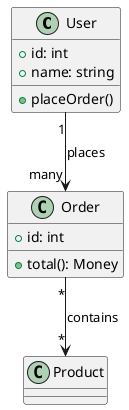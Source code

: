 //类图
@startuml
class User {
  +id: int
  +name: string
  +placeOrder()
}
class Order {
  +id: int
  +total(): Money
}
class Product

User "1" --> "many" Order : places
Order "*" --> "*" Product : contains
@enduml
//对象图
@startuml
object "User u1" as u1 {
  id = 1
  name = "Alice"
}
object "Order #1001" as o1 {
  total = 99.00
}
u1 -- o1
@enduml
//组件图
@startuml
interface "REST API" as IRest
component "Auth Service" as Auth
component "User Service" as UserSvc
database "DB" as DB

IRest - Auth
Auth --> UserSvc
UserSvc --> DB
@enduml
//部署图
@startuml
node "Cloud" {
  node "K8s Node" {
    artifact "Pod: Web" as Web
    artifact "Pod: UserSvc" as US
    database "RDS" as RDS
  }
}
Web --> US : HTTP
US --> RDS : JDBC
@enduml
//包图
@startuml
package "domain" {
  class Order
  class Product
}
package "application" {
  class OrderService
}
package "infrastructure" {
  class OrderRepository
}

application ..> domain : uses
infrastructure ..> domain : persists
OrderService --> OrderRepository
@enduml
//组合结构图
@startuml
' 近似表示：组件的端口与内部部件
package "OrderProcessor (Composite)" {
  component OrderProcessor as OP
  interface InPort
  interface OutPort
  InPort -left- OP
  OP -right- OutPort

  package "Internal Parts" {
    component Parser as P
    component Validator as V
    component Repo as R
  }
  OP ..> P
  P --> V
  V --> R
}
@enduml
//轮廓结构图
@startuml
' 近似表示：用构造型（stereotype）扩展
package "MyProfile" <<profile>> {
  ' 定义两个领域构造型
  class «Entity» <<stereotype>>
  class «AggregateRoot» <<stereotype>>
}

class User <<Entity>>
class Order <<AggregateRoot>>

note right of User
  通过构造型标记领域概念
end note
@enduml
//用例图
@startuml
left to right direction
actor Customer
actor "Payment Gateway" as PG <<external>>
rectangle "Online Shop" {
  usecase "Place Order" as UC1
  usecase "Pay" as UC2
  usecase "Track Order" as UC3
}
Customer --> UC1
Customer --> UC3
UC1 --> UC2
PG <-- UC2
@enduml
//活动图
@startuml
start
:Select items;
:Fill cart;
if (In stock?) then (yes)
  :Create order;
  fork
    :Reserve inventory;
  fork again
    :Charge payment;
  end fork
  :Ship;
else (no)
  :Notify out-of-stock;
endif
stop
@enduml
//状态图
@startuml
[*] --> Idle
Idle --> Processing : submit
Processing --> Completed : success
Processing --> Failed : error / rollback()
Failed --> Idle : retry
Completed --> [*]
@enduml
//序列图
@startuml
autonumber
actor User
participant Web
participant Service
database DB

User -> Web : POST /orders
Web -> Service : createOrder(data)
Service -> DB : INSERT order
DB --> Service : ok
Service --> Web : 201 Created
Web --> User : Order ID
@enduml
//通信图
@startuml
' 近似：以对象+编号消息表达（非时间轴）
object User
object Web
object Service
object DB

' 隐藏连线用于布置布局
User -[hidden]- Web
Web -[hidden]- Service
Service -[hidden]- DB

User --> Web : [1] POST /orders
Web --> Service : [2] createOrder()
Service --> DB : [3] insert()
DB --> Service : [4] ok
Service --> Web : [5] 201
Web --> User : [6] Order ID
@enduml
//交互概览图
@startuml
' 近似：用活动图编排多个交互（用“ref: …”标注）
start
:ref: Sequence(Login);
if (Payment path?) then (Card)
  :ref: Sequence(Pay by Card);
else (Wallet)
  :ref: Sequence(Pay by Wallet);
endif
:ref: Sequence(Notify);
stop
@enduml
//时间图
@startuml
' Timing Diagram
robust "Client" as C
concise "Server" as S

@0
C is Idle
S is Idle
@10
C is Sending
S is Busy
@25
C is Waiting
S is Busy
@40
C is Idle
S is Idle
@enduml
